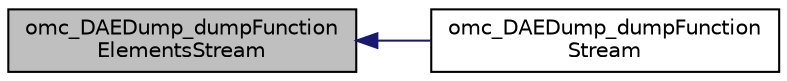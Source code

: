 digraph "omc_DAEDump_dumpFunctionElementsStream"
{
  edge [fontname="Helvetica",fontsize="10",labelfontname="Helvetica",labelfontsize="10"];
  node [fontname="Helvetica",fontsize="10",shape=record];
  rankdir="LR";
  Node2009 [label="omc_DAEDump_dumpFunction\lElementsStream",height=0.2,width=0.4,color="black", fillcolor="grey75", style="filled", fontcolor="black"];
  Node2009 -> Node2010 [dir="back",color="midnightblue",fontsize="10",style="solid",fontname="Helvetica"];
  Node2010 [label="omc_DAEDump_dumpFunction\lStream",height=0.2,width=0.4,color="black", fillcolor="white", style="filled",URL="$d6/de3/_d_a_e_dump_8c.html#a9c241cd532e6375317e0dc1dee3969e5"];
}

